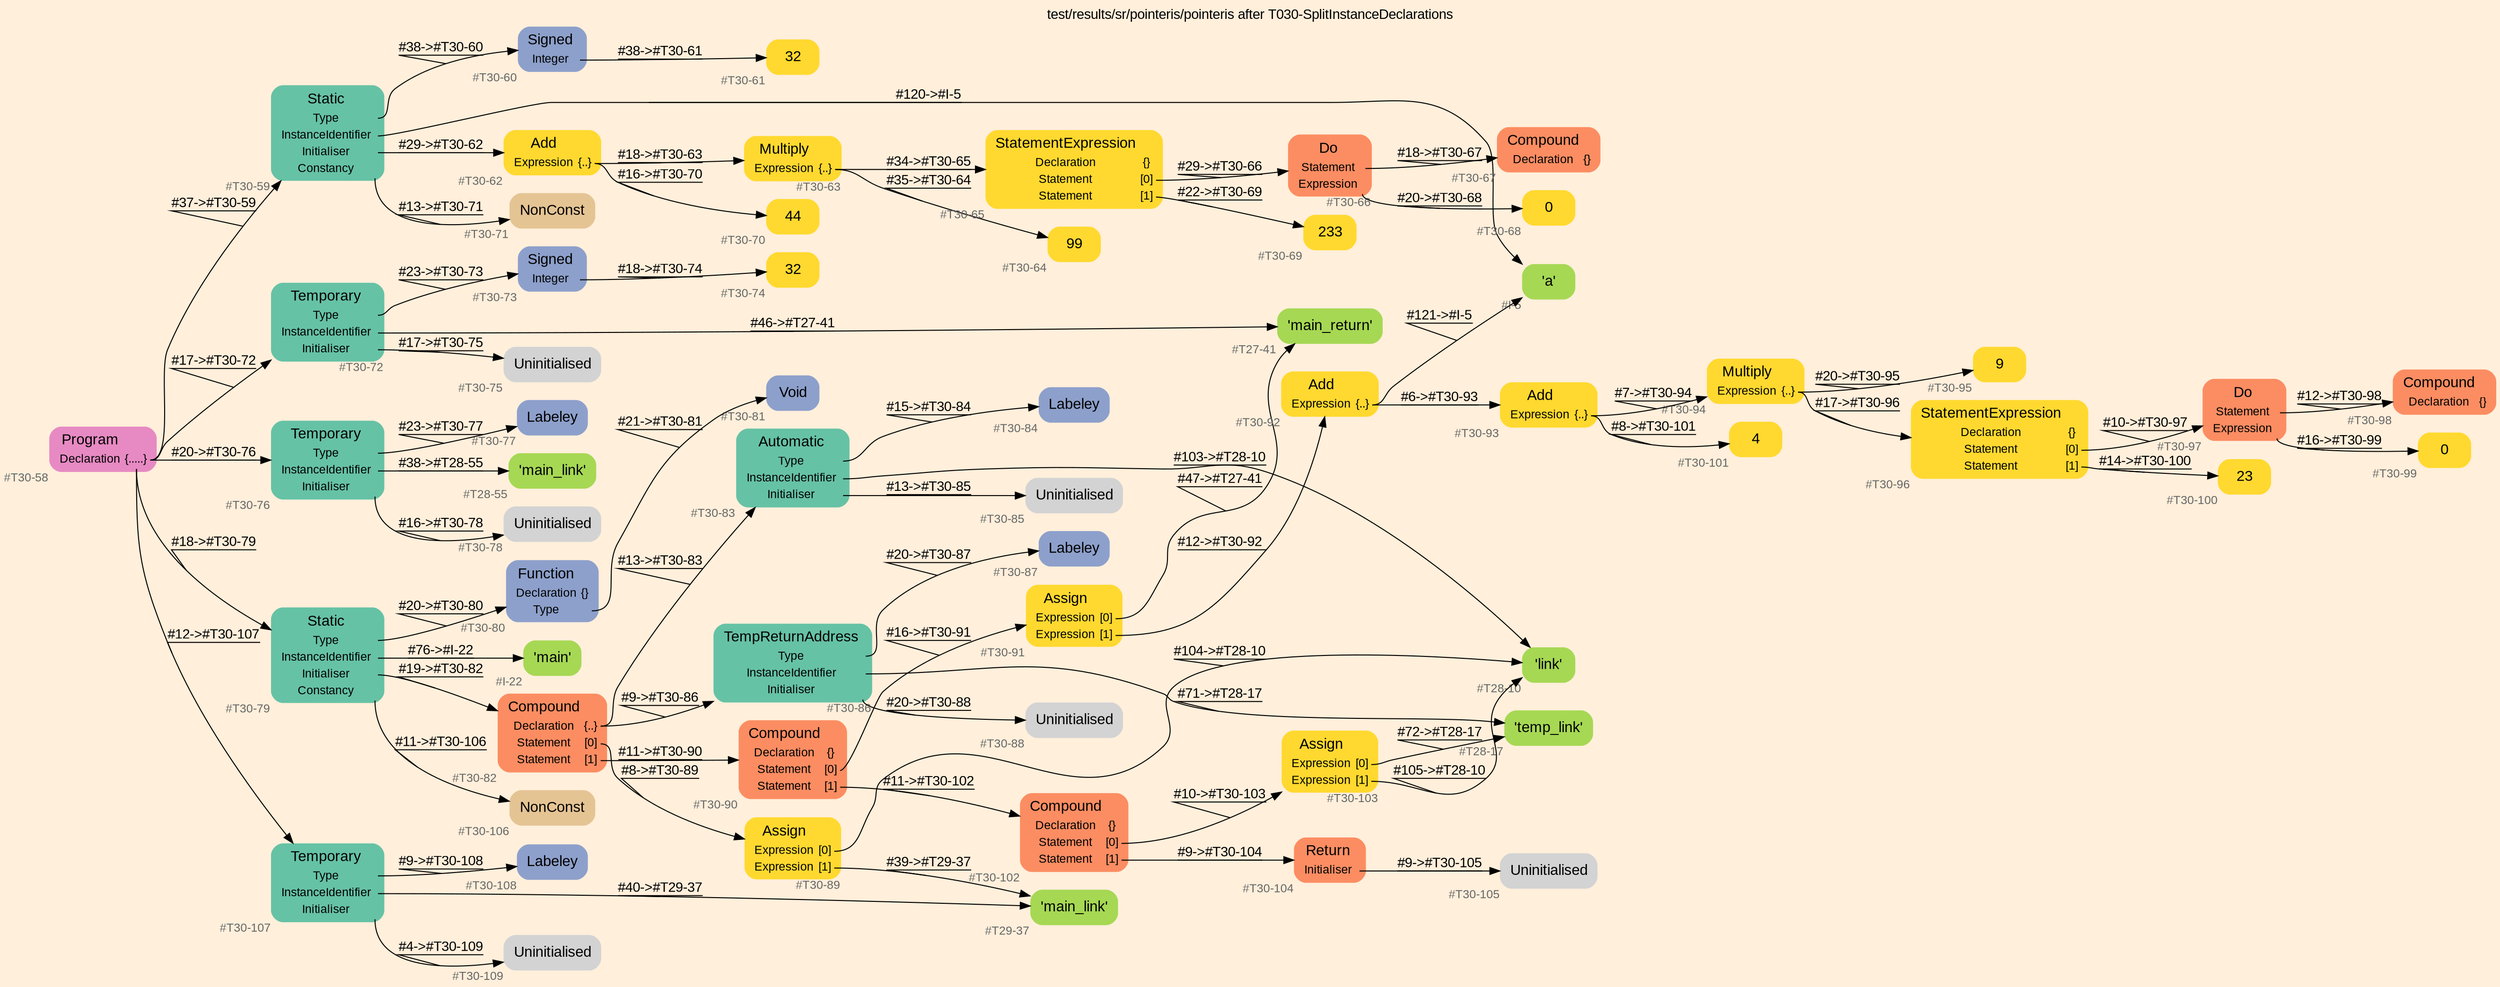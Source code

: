 digraph "test/results/sr/pointeris/pointeris after T030-SplitInstanceDeclarations" {
label = "test/results/sr/pointeris/pointeris after T030-SplitInstanceDeclarations"
labelloc = t
graph [
    rankdir = "LR"
    ranksep = 0.3
    bgcolor = antiquewhite1
    color = black
    fontcolor = black
    fontname = "Arial"
];
node [
    fontname = "Arial"
];
edge [
    fontname = "Arial"
];

// -------------------- node figure --------------------
// -------- block #T30-58 ----------
"#T30-58" [
    fillcolor = "/set28/4"
    xlabel = "#T30-58"
    fontsize = "12"
    fontcolor = grey40
    shape = "plaintext"
    label = <<TABLE BORDER="0" CELLBORDER="0" CELLSPACING="0">
     <TR><TD><FONT COLOR="black" POINT-SIZE="15">Program</FONT></TD></TR>
     <TR><TD><FONT COLOR="black" POINT-SIZE="12">Declaration</FONT></TD><TD PORT="port0"><FONT COLOR="black" POINT-SIZE="12">{.....}</FONT></TD></TR>
    </TABLE>>
    style = "rounded,filled"
];

// -------- block #T30-59 ----------
"#T30-59" [
    fillcolor = "/set28/1"
    xlabel = "#T30-59"
    fontsize = "12"
    fontcolor = grey40
    shape = "plaintext"
    label = <<TABLE BORDER="0" CELLBORDER="0" CELLSPACING="0">
     <TR><TD><FONT COLOR="black" POINT-SIZE="15">Static</FONT></TD></TR>
     <TR><TD><FONT COLOR="black" POINT-SIZE="12">Type</FONT></TD><TD PORT="port0"></TD></TR>
     <TR><TD><FONT COLOR="black" POINT-SIZE="12">InstanceIdentifier</FONT></TD><TD PORT="port1"></TD></TR>
     <TR><TD><FONT COLOR="black" POINT-SIZE="12">Initialiser</FONT></TD><TD PORT="port2"></TD></TR>
     <TR><TD><FONT COLOR="black" POINT-SIZE="12">Constancy</FONT></TD><TD PORT="port3"></TD></TR>
    </TABLE>>
    style = "rounded,filled"
];

// -------- block #T30-60 ----------
"#T30-60" [
    fillcolor = "/set28/3"
    xlabel = "#T30-60"
    fontsize = "12"
    fontcolor = grey40
    shape = "plaintext"
    label = <<TABLE BORDER="0" CELLBORDER="0" CELLSPACING="0">
     <TR><TD><FONT COLOR="black" POINT-SIZE="15">Signed</FONT></TD></TR>
     <TR><TD><FONT COLOR="black" POINT-SIZE="12">Integer</FONT></TD><TD PORT="port0"></TD></TR>
    </TABLE>>
    style = "rounded,filled"
];

// -------- block #T30-61 ----------
"#T30-61" [
    fillcolor = "/set28/6"
    xlabel = "#T30-61"
    fontsize = "12"
    fontcolor = grey40
    shape = "plaintext"
    label = <<TABLE BORDER="0" CELLBORDER="0" CELLSPACING="0">
     <TR><TD><FONT COLOR="black" POINT-SIZE="15">32</FONT></TD></TR>
    </TABLE>>
    style = "rounded,filled"
];

// -------- block #I-5 ----------
"#I-5" [
    fillcolor = "/set28/5"
    xlabel = "#I-5"
    fontsize = "12"
    fontcolor = grey40
    shape = "plaintext"
    label = <<TABLE BORDER="0" CELLBORDER="0" CELLSPACING="0">
     <TR><TD><FONT COLOR="black" POINT-SIZE="15">'a'</FONT></TD></TR>
    </TABLE>>
    style = "rounded,filled"
];

// -------- block #T30-62 ----------
"#T30-62" [
    fillcolor = "/set28/6"
    xlabel = "#T30-62"
    fontsize = "12"
    fontcolor = grey40
    shape = "plaintext"
    label = <<TABLE BORDER="0" CELLBORDER="0" CELLSPACING="0">
     <TR><TD><FONT COLOR="black" POINT-SIZE="15">Add</FONT></TD></TR>
     <TR><TD><FONT COLOR="black" POINT-SIZE="12">Expression</FONT></TD><TD PORT="port0"><FONT COLOR="black" POINT-SIZE="12">{..}</FONT></TD></TR>
    </TABLE>>
    style = "rounded,filled"
];

// -------- block #T30-63 ----------
"#T30-63" [
    fillcolor = "/set28/6"
    xlabel = "#T30-63"
    fontsize = "12"
    fontcolor = grey40
    shape = "plaintext"
    label = <<TABLE BORDER="0" CELLBORDER="0" CELLSPACING="0">
     <TR><TD><FONT COLOR="black" POINT-SIZE="15">Multiply</FONT></TD></TR>
     <TR><TD><FONT COLOR="black" POINT-SIZE="12">Expression</FONT></TD><TD PORT="port0"><FONT COLOR="black" POINT-SIZE="12">{..}</FONT></TD></TR>
    </TABLE>>
    style = "rounded,filled"
];

// -------- block #T30-64 ----------
"#T30-64" [
    fillcolor = "/set28/6"
    xlabel = "#T30-64"
    fontsize = "12"
    fontcolor = grey40
    shape = "plaintext"
    label = <<TABLE BORDER="0" CELLBORDER="0" CELLSPACING="0">
     <TR><TD><FONT COLOR="black" POINT-SIZE="15">99</FONT></TD></TR>
    </TABLE>>
    style = "rounded,filled"
];

// -------- block #T30-65 ----------
"#T30-65" [
    fillcolor = "/set28/6"
    xlabel = "#T30-65"
    fontsize = "12"
    fontcolor = grey40
    shape = "plaintext"
    label = <<TABLE BORDER="0" CELLBORDER="0" CELLSPACING="0">
     <TR><TD><FONT COLOR="black" POINT-SIZE="15">StatementExpression</FONT></TD></TR>
     <TR><TD><FONT COLOR="black" POINT-SIZE="12">Declaration</FONT></TD><TD PORT="port0"><FONT COLOR="black" POINT-SIZE="12">{}</FONT></TD></TR>
     <TR><TD><FONT COLOR="black" POINT-SIZE="12">Statement</FONT></TD><TD PORT="port1"><FONT COLOR="black" POINT-SIZE="12">[0]</FONT></TD></TR>
     <TR><TD><FONT COLOR="black" POINT-SIZE="12">Statement</FONT></TD><TD PORT="port2"><FONT COLOR="black" POINT-SIZE="12">[1]</FONT></TD></TR>
    </TABLE>>
    style = "rounded,filled"
];

// -------- block #T30-66 ----------
"#T30-66" [
    fillcolor = "/set28/2"
    xlabel = "#T30-66"
    fontsize = "12"
    fontcolor = grey40
    shape = "plaintext"
    label = <<TABLE BORDER="0" CELLBORDER="0" CELLSPACING="0">
     <TR><TD><FONT COLOR="black" POINT-SIZE="15">Do</FONT></TD></TR>
     <TR><TD><FONT COLOR="black" POINT-SIZE="12">Statement</FONT></TD><TD PORT="port0"></TD></TR>
     <TR><TD><FONT COLOR="black" POINT-SIZE="12">Expression</FONT></TD><TD PORT="port1"></TD></TR>
    </TABLE>>
    style = "rounded,filled"
];

// -------- block #T30-67 ----------
"#T30-67" [
    fillcolor = "/set28/2"
    xlabel = "#T30-67"
    fontsize = "12"
    fontcolor = grey40
    shape = "plaintext"
    label = <<TABLE BORDER="0" CELLBORDER="0" CELLSPACING="0">
     <TR><TD><FONT COLOR="black" POINT-SIZE="15">Compound</FONT></TD></TR>
     <TR><TD><FONT COLOR="black" POINT-SIZE="12">Declaration</FONT></TD><TD PORT="port0"><FONT COLOR="black" POINT-SIZE="12">{}</FONT></TD></TR>
    </TABLE>>
    style = "rounded,filled"
];

// -------- block #T30-68 ----------
"#T30-68" [
    fillcolor = "/set28/6"
    xlabel = "#T30-68"
    fontsize = "12"
    fontcolor = grey40
    shape = "plaintext"
    label = <<TABLE BORDER="0" CELLBORDER="0" CELLSPACING="0">
     <TR><TD><FONT COLOR="black" POINT-SIZE="15">0</FONT></TD></TR>
    </TABLE>>
    style = "rounded,filled"
];

// -------- block #T30-69 ----------
"#T30-69" [
    fillcolor = "/set28/6"
    xlabel = "#T30-69"
    fontsize = "12"
    fontcolor = grey40
    shape = "plaintext"
    label = <<TABLE BORDER="0" CELLBORDER="0" CELLSPACING="0">
     <TR><TD><FONT COLOR="black" POINT-SIZE="15">233</FONT></TD></TR>
    </TABLE>>
    style = "rounded,filled"
];

// -------- block #T30-70 ----------
"#T30-70" [
    fillcolor = "/set28/6"
    xlabel = "#T30-70"
    fontsize = "12"
    fontcolor = grey40
    shape = "plaintext"
    label = <<TABLE BORDER="0" CELLBORDER="0" CELLSPACING="0">
     <TR><TD><FONT COLOR="black" POINT-SIZE="15">44</FONT></TD></TR>
    </TABLE>>
    style = "rounded,filled"
];

// -------- block #T30-71 ----------
"#T30-71" [
    fillcolor = "/set28/7"
    xlabel = "#T30-71"
    fontsize = "12"
    fontcolor = grey40
    shape = "plaintext"
    label = <<TABLE BORDER="0" CELLBORDER="0" CELLSPACING="0">
     <TR><TD><FONT COLOR="black" POINT-SIZE="15">NonConst</FONT></TD></TR>
    </TABLE>>
    style = "rounded,filled"
];

// -------- block #T30-72 ----------
"#T30-72" [
    fillcolor = "/set28/1"
    xlabel = "#T30-72"
    fontsize = "12"
    fontcolor = grey40
    shape = "plaintext"
    label = <<TABLE BORDER="0" CELLBORDER="0" CELLSPACING="0">
     <TR><TD><FONT COLOR="black" POINT-SIZE="15">Temporary</FONT></TD></TR>
     <TR><TD><FONT COLOR="black" POINT-SIZE="12">Type</FONT></TD><TD PORT="port0"></TD></TR>
     <TR><TD><FONT COLOR="black" POINT-SIZE="12">InstanceIdentifier</FONT></TD><TD PORT="port1"></TD></TR>
     <TR><TD><FONT COLOR="black" POINT-SIZE="12">Initialiser</FONT></TD><TD PORT="port2"></TD></TR>
    </TABLE>>
    style = "rounded,filled"
];

// -------- block #T30-73 ----------
"#T30-73" [
    fillcolor = "/set28/3"
    xlabel = "#T30-73"
    fontsize = "12"
    fontcolor = grey40
    shape = "plaintext"
    label = <<TABLE BORDER="0" CELLBORDER="0" CELLSPACING="0">
     <TR><TD><FONT COLOR="black" POINT-SIZE="15">Signed</FONT></TD></TR>
     <TR><TD><FONT COLOR="black" POINT-SIZE="12">Integer</FONT></TD><TD PORT="port0"></TD></TR>
    </TABLE>>
    style = "rounded,filled"
];

// -------- block #T30-74 ----------
"#T30-74" [
    fillcolor = "/set28/6"
    xlabel = "#T30-74"
    fontsize = "12"
    fontcolor = grey40
    shape = "plaintext"
    label = <<TABLE BORDER="0" CELLBORDER="0" CELLSPACING="0">
     <TR><TD><FONT COLOR="black" POINT-SIZE="15">32</FONT></TD></TR>
    </TABLE>>
    style = "rounded,filled"
];

// -------- block #T27-41 ----------
"#T27-41" [
    fillcolor = "/set28/5"
    xlabel = "#T27-41"
    fontsize = "12"
    fontcolor = grey40
    shape = "plaintext"
    label = <<TABLE BORDER="0" CELLBORDER="0" CELLSPACING="0">
     <TR><TD><FONT COLOR="black" POINT-SIZE="15">'main_return'</FONT></TD></TR>
    </TABLE>>
    style = "rounded,filled"
];

// -------- block #T30-75 ----------
"#T30-75" [
    xlabel = "#T30-75"
    fontsize = "12"
    fontcolor = grey40
    shape = "plaintext"
    label = <<TABLE BORDER="0" CELLBORDER="0" CELLSPACING="0">
     <TR><TD><FONT COLOR="black" POINT-SIZE="15">Uninitialised</FONT></TD></TR>
    </TABLE>>
    style = "rounded,filled"
];

// -------- block #T30-76 ----------
"#T30-76" [
    fillcolor = "/set28/1"
    xlabel = "#T30-76"
    fontsize = "12"
    fontcolor = grey40
    shape = "plaintext"
    label = <<TABLE BORDER="0" CELLBORDER="0" CELLSPACING="0">
     <TR><TD><FONT COLOR="black" POINT-SIZE="15">Temporary</FONT></TD></TR>
     <TR><TD><FONT COLOR="black" POINT-SIZE="12">Type</FONT></TD><TD PORT="port0"></TD></TR>
     <TR><TD><FONT COLOR="black" POINT-SIZE="12">InstanceIdentifier</FONT></TD><TD PORT="port1"></TD></TR>
     <TR><TD><FONT COLOR="black" POINT-SIZE="12">Initialiser</FONT></TD><TD PORT="port2"></TD></TR>
    </TABLE>>
    style = "rounded,filled"
];

// -------- block #T30-77 ----------
"#T30-77" [
    fillcolor = "/set28/3"
    xlabel = "#T30-77"
    fontsize = "12"
    fontcolor = grey40
    shape = "plaintext"
    label = <<TABLE BORDER="0" CELLBORDER="0" CELLSPACING="0">
     <TR><TD><FONT COLOR="black" POINT-SIZE="15">Labeley</FONT></TD></TR>
    </TABLE>>
    style = "rounded,filled"
];

// -------- block #T28-55 ----------
"#T28-55" [
    fillcolor = "/set28/5"
    xlabel = "#T28-55"
    fontsize = "12"
    fontcolor = grey40
    shape = "plaintext"
    label = <<TABLE BORDER="0" CELLBORDER="0" CELLSPACING="0">
     <TR><TD><FONT COLOR="black" POINT-SIZE="15">'main_link'</FONT></TD></TR>
    </TABLE>>
    style = "rounded,filled"
];

// -------- block #T30-78 ----------
"#T30-78" [
    xlabel = "#T30-78"
    fontsize = "12"
    fontcolor = grey40
    shape = "plaintext"
    label = <<TABLE BORDER="0" CELLBORDER="0" CELLSPACING="0">
     <TR><TD><FONT COLOR="black" POINT-SIZE="15">Uninitialised</FONT></TD></TR>
    </TABLE>>
    style = "rounded,filled"
];

// -------- block #T30-79 ----------
"#T30-79" [
    fillcolor = "/set28/1"
    xlabel = "#T30-79"
    fontsize = "12"
    fontcolor = grey40
    shape = "plaintext"
    label = <<TABLE BORDER="0" CELLBORDER="0" CELLSPACING="0">
     <TR><TD><FONT COLOR="black" POINT-SIZE="15">Static</FONT></TD></TR>
     <TR><TD><FONT COLOR="black" POINT-SIZE="12">Type</FONT></TD><TD PORT="port0"></TD></TR>
     <TR><TD><FONT COLOR="black" POINT-SIZE="12">InstanceIdentifier</FONT></TD><TD PORT="port1"></TD></TR>
     <TR><TD><FONT COLOR="black" POINT-SIZE="12">Initialiser</FONT></TD><TD PORT="port2"></TD></TR>
     <TR><TD><FONT COLOR="black" POINT-SIZE="12">Constancy</FONT></TD><TD PORT="port3"></TD></TR>
    </TABLE>>
    style = "rounded,filled"
];

// -------- block #T30-80 ----------
"#T30-80" [
    fillcolor = "/set28/3"
    xlabel = "#T30-80"
    fontsize = "12"
    fontcolor = grey40
    shape = "plaintext"
    label = <<TABLE BORDER="0" CELLBORDER="0" CELLSPACING="0">
     <TR><TD><FONT COLOR="black" POINT-SIZE="15">Function</FONT></TD></TR>
     <TR><TD><FONT COLOR="black" POINT-SIZE="12">Declaration</FONT></TD><TD PORT="port0"><FONT COLOR="black" POINT-SIZE="12">{}</FONT></TD></TR>
     <TR><TD><FONT COLOR="black" POINT-SIZE="12">Type</FONT></TD><TD PORT="port1"></TD></TR>
    </TABLE>>
    style = "rounded,filled"
];

// -------- block #T30-81 ----------
"#T30-81" [
    fillcolor = "/set28/3"
    xlabel = "#T30-81"
    fontsize = "12"
    fontcolor = grey40
    shape = "plaintext"
    label = <<TABLE BORDER="0" CELLBORDER="0" CELLSPACING="0">
     <TR><TD><FONT COLOR="black" POINT-SIZE="15">Void</FONT></TD></TR>
    </TABLE>>
    style = "rounded,filled"
];

// -------- block #I-22 ----------
"#I-22" [
    fillcolor = "/set28/5"
    xlabel = "#I-22"
    fontsize = "12"
    fontcolor = grey40
    shape = "plaintext"
    label = <<TABLE BORDER="0" CELLBORDER="0" CELLSPACING="0">
     <TR><TD><FONT COLOR="black" POINT-SIZE="15">'main'</FONT></TD></TR>
    </TABLE>>
    style = "rounded,filled"
];

// -------- block #T30-82 ----------
"#T30-82" [
    fillcolor = "/set28/2"
    xlabel = "#T30-82"
    fontsize = "12"
    fontcolor = grey40
    shape = "plaintext"
    label = <<TABLE BORDER="0" CELLBORDER="0" CELLSPACING="0">
     <TR><TD><FONT COLOR="black" POINT-SIZE="15">Compound</FONT></TD></TR>
     <TR><TD><FONT COLOR="black" POINT-SIZE="12">Declaration</FONT></TD><TD PORT="port0"><FONT COLOR="black" POINT-SIZE="12">{..}</FONT></TD></TR>
     <TR><TD><FONT COLOR="black" POINT-SIZE="12">Statement</FONT></TD><TD PORT="port1"><FONT COLOR="black" POINT-SIZE="12">[0]</FONT></TD></TR>
     <TR><TD><FONT COLOR="black" POINT-SIZE="12">Statement</FONT></TD><TD PORT="port2"><FONT COLOR="black" POINT-SIZE="12">[1]</FONT></TD></TR>
    </TABLE>>
    style = "rounded,filled"
];

// -------- block #T30-83 ----------
"#T30-83" [
    fillcolor = "/set28/1"
    xlabel = "#T30-83"
    fontsize = "12"
    fontcolor = grey40
    shape = "plaintext"
    label = <<TABLE BORDER="0" CELLBORDER="0" CELLSPACING="0">
     <TR><TD><FONT COLOR="black" POINT-SIZE="15">Automatic</FONT></TD></TR>
     <TR><TD><FONT COLOR="black" POINT-SIZE="12">Type</FONT></TD><TD PORT="port0"></TD></TR>
     <TR><TD><FONT COLOR="black" POINT-SIZE="12">InstanceIdentifier</FONT></TD><TD PORT="port1"></TD></TR>
     <TR><TD><FONT COLOR="black" POINT-SIZE="12">Initialiser</FONT></TD><TD PORT="port2"></TD></TR>
    </TABLE>>
    style = "rounded,filled"
];

// -------- block #T30-84 ----------
"#T30-84" [
    fillcolor = "/set28/3"
    xlabel = "#T30-84"
    fontsize = "12"
    fontcolor = grey40
    shape = "plaintext"
    label = <<TABLE BORDER="0" CELLBORDER="0" CELLSPACING="0">
     <TR><TD><FONT COLOR="black" POINT-SIZE="15">Labeley</FONT></TD></TR>
    </TABLE>>
    style = "rounded,filled"
];

// -------- block #T28-10 ----------
"#T28-10" [
    fillcolor = "/set28/5"
    xlabel = "#T28-10"
    fontsize = "12"
    fontcolor = grey40
    shape = "plaintext"
    label = <<TABLE BORDER="0" CELLBORDER="0" CELLSPACING="0">
     <TR><TD><FONT COLOR="black" POINT-SIZE="15">'link'</FONT></TD></TR>
    </TABLE>>
    style = "rounded,filled"
];

// -------- block #T30-85 ----------
"#T30-85" [
    xlabel = "#T30-85"
    fontsize = "12"
    fontcolor = grey40
    shape = "plaintext"
    label = <<TABLE BORDER="0" CELLBORDER="0" CELLSPACING="0">
     <TR><TD><FONT COLOR="black" POINT-SIZE="15">Uninitialised</FONT></TD></TR>
    </TABLE>>
    style = "rounded,filled"
];

// -------- block #T30-86 ----------
"#T30-86" [
    fillcolor = "/set28/1"
    xlabel = "#T30-86"
    fontsize = "12"
    fontcolor = grey40
    shape = "plaintext"
    label = <<TABLE BORDER="0" CELLBORDER="0" CELLSPACING="0">
     <TR><TD><FONT COLOR="black" POINT-SIZE="15">TempReturnAddress</FONT></TD></TR>
     <TR><TD><FONT COLOR="black" POINT-SIZE="12">Type</FONT></TD><TD PORT="port0"></TD></TR>
     <TR><TD><FONT COLOR="black" POINT-SIZE="12">InstanceIdentifier</FONT></TD><TD PORT="port1"></TD></TR>
     <TR><TD><FONT COLOR="black" POINT-SIZE="12">Initialiser</FONT></TD><TD PORT="port2"></TD></TR>
    </TABLE>>
    style = "rounded,filled"
];

// -------- block #T30-87 ----------
"#T30-87" [
    fillcolor = "/set28/3"
    xlabel = "#T30-87"
    fontsize = "12"
    fontcolor = grey40
    shape = "plaintext"
    label = <<TABLE BORDER="0" CELLBORDER="0" CELLSPACING="0">
     <TR><TD><FONT COLOR="black" POINT-SIZE="15">Labeley</FONT></TD></TR>
    </TABLE>>
    style = "rounded,filled"
];

// -------- block #T28-17 ----------
"#T28-17" [
    fillcolor = "/set28/5"
    xlabel = "#T28-17"
    fontsize = "12"
    fontcolor = grey40
    shape = "plaintext"
    label = <<TABLE BORDER="0" CELLBORDER="0" CELLSPACING="0">
     <TR><TD><FONT COLOR="black" POINT-SIZE="15">'temp_link'</FONT></TD></TR>
    </TABLE>>
    style = "rounded,filled"
];

// -------- block #T30-88 ----------
"#T30-88" [
    xlabel = "#T30-88"
    fontsize = "12"
    fontcolor = grey40
    shape = "plaintext"
    label = <<TABLE BORDER="0" CELLBORDER="0" CELLSPACING="0">
     <TR><TD><FONT COLOR="black" POINT-SIZE="15">Uninitialised</FONT></TD></TR>
    </TABLE>>
    style = "rounded,filled"
];

// -------- block #T30-89 ----------
"#T30-89" [
    fillcolor = "/set28/6"
    xlabel = "#T30-89"
    fontsize = "12"
    fontcolor = grey40
    shape = "plaintext"
    label = <<TABLE BORDER="0" CELLBORDER="0" CELLSPACING="0">
     <TR><TD><FONT COLOR="black" POINT-SIZE="15">Assign</FONT></TD></TR>
     <TR><TD><FONT COLOR="black" POINT-SIZE="12">Expression</FONT></TD><TD PORT="port0"><FONT COLOR="black" POINT-SIZE="12">[0]</FONT></TD></TR>
     <TR><TD><FONT COLOR="black" POINT-SIZE="12">Expression</FONT></TD><TD PORT="port1"><FONT COLOR="black" POINT-SIZE="12">[1]</FONT></TD></TR>
    </TABLE>>
    style = "rounded,filled"
];

// -------- block #T29-37 ----------
"#T29-37" [
    fillcolor = "/set28/5"
    xlabel = "#T29-37"
    fontsize = "12"
    fontcolor = grey40
    shape = "plaintext"
    label = <<TABLE BORDER="0" CELLBORDER="0" CELLSPACING="0">
     <TR><TD><FONT COLOR="black" POINT-SIZE="15">'main_link'</FONT></TD></TR>
    </TABLE>>
    style = "rounded,filled"
];

// -------- block #T30-90 ----------
"#T30-90" [
    fillcolor = "/set28/2"
    xlabel = "#T30-90"
    fontsize = "12"
    fontcolor = grey40
    shape = "plaintext"
    label = <<TABLE BORDER="0" CELLBORDER="0" CELLSPACING="0">
     <TR><TD><FONT COLOR="black" POINT-SIZE="15">Compound</FONT></TD></TR>
     <TR><TD><FONT COLOR="black" POINT-SIZE="12">Declaration</FONT></TD><TD PORT="port0"><FONT COLOR="black" POINT-SIZE="12">{}</FONT></TD></TR>
     <TR><TD><FONT COLOR="black" POINT-SIZE="12">Statement</FONT></TD><TD PORT="port1"><FONT COLOR="black" POINT-SIZE="12">[0]</FONT></TD></TR>
     <TR><TD><FONT COLOR="black" POINT-SIZE="12">Statement</FONT></TD><TD PORT="port2"><FONT COLOR="black" POINT-SIZE="12">[1]</FONT></TD></TR>
    </TABLE>>
    style = "rounded,filled"
];

// -------- block #T30-91 ----------
"#T30-91" [
    fillcolor = "/set28/6"
    xlabel = "#T30-91"
    fontsize = "12"
    fontcolor = grey40
    shape = "plaintext"
    label = <<TABLE BORDER="0" CELLBORDER="0" CELLSPACING="0">
     <TR><TD><FONT COLOR="black" POINT-SIZE="15">Assign</FONT></TD></TR>
     <TR><TD><FONT COLOR="black" POINT-SIZE="12">Expression</FONT></TD><TD PORT="port0"><FONT COLOR="black" POINT-SIZE="12">[0]</FONT></TD></TR>
     <TR><TD><FONT COLOR="black" POINT-SIZE="12">Expression</FONT></TD><TD PORT="port1"><FONT COLOR="black" POINT-SIZE="12">[1]</FONT></TD></TR>
    </TABLE>>
    style = "rounded,filled"
];

// -------- block #T30-92 ----------
"#T30-92" [
    fillcolor = "/set28/6"
    xlabel = "#T30-92"
    fontsize = "12"
    fontcolor = grey40
    shape = "plaintext"
    label = <<TABLE BORDER="0" CELLBORDER="0" CELLSPACING="0">
     <TR><TD><FONT COLOR="black" POINT-SIZE="15">Add</FONT></TD></TR>
     <TR><TD><FONT COLOR="black" POINT-SIZE="12">Expression</FONT></TD><TD PORT="port0"><FONT COLOR="black" POINT-SIZE="12">{..}</FONT></TD></TR>
    </TABLE>>
    style = "rounded,filled"
];

// -------- block #T30-93 ----------
"#T30-93" [
    fillcolor = "/set28/6"
    xlabel = "#T30-93"
    fontsize = "12"
    fontcolor = grey40
    shape = "plaintext"
    label = <<TABLE BORDER="0" CELLBORDER="0" CELLSPACING="0">
     <TR><TD><FONT COLOR="black" POINT-SIZE="15">Add</FONT></TD></TR>
     <TR><TD><FONT COLOR="black" POINT-SIZE="12">Expression</FONT></TD><TD PORT="port0"><FONT COLOR="black" POINT-SIZE="12">{..}</FONT></TD></TR>
    </TABLE>>
    style = "rounded,filled"
];

// -------- block #T30-94 ----------
"#T30-94" [
    fillcolor = "/set28/6"
    xlabel = "#T30-94"
    fontsize = "12"
    fontcolor = grey40
    shape = "plaintext"
    label = <<TABLE BORDER="0" CELLBORDER="0" CELLSPACING="0">
     <TR><TD><FONT COLOR="black" POINT-SIZE="15">Multiply</FONT></TD></TR>
     <TR><TD><FONT COLOR="black" POINT-SIZE="12">Expression</FONT></TD><TD PORT="port0"><FONT COLOR="black" POINT-SIZE="12">{..}</FONT></TD></TR>
    </TABLE>>
    style = "rounded,filled"
];

// -------- block #T30-95 ----------
"#T30-95" [
    fillcolor = "/set28/6"
    xlabel = "#T30-95"
    fontsize = "12"
    fontcolor = grey40
    shape = "plaintext"
    label = <<TABLE BORDER="0" CELLBORDER="0" CELLSPACING="0">
     <TR><TD><FONT COLOR="black" POINT-SIZE="15">9</FONT></TD></TR>
    </TABLE>>
    style = "rounded,filled"
];

// -------- block #T30-96 ----------
"#T30-96" [
    fillcolor = "/set28/6"
    xlabel = "#T30-96"
    fontsize = "12"
    fontcolor = grey40
    shape = "plaintext"
    label = <<TABLE BORDER="0" CELLBORDER="0" CELLSPACING="0">
     <TR><TD><FONT COLOR="black" POINT-SIZE="15">StatementExpression</FONT></TD></TR>
     <TR><TD><FONT COLOR="black" POINT-SIZE="12">Declaration</FONT></TD><TD PORT="port0"><FONT COLOR="black" POINT-SIZE="12">{}</FONT></TD></TR>
     <TR><TD><FONT COLOR="black" POINT-SIZE="12">Statement</FONT></TD><TD PORT="port1"><FONT COLOR="black" POINT-SIZE="12">[0]</FONT></TD></TR>
     <TR><TD><FONT COLOR="black" POINT-SIZE="12">Statement</FONT></TD><TD PORT="port2"><FONT COLOR="black" POINT-SIZE="12">[1]</FONT></TD></TR>
    </TABLE>>
    style = "rounded,filled"
];

// -------- block #T30-97 ----------
"#T30-97" [
    fillcolor = "/set28/2"
    xlabel = "#T30-97"
    fontsize = "12"
    fontcolor = grey40
    shape = "plaintext"
    label = <<TABLE BORDER="0" CELLBORDER="0" CELLSPACING="0">
     <TR><TD><FONT COLOR="black" POINT-SIZE="15">Do</FONT></TD></TR>
     <TR><TD><FONT COLOR="black" POINT-SIZE="12">Statement</FONT></TD><TD PORT="port0"></TD></TR>
     <TR><TD><FONT COLOR="black" POINT-SIZE="12">Expression</FONT></TD><TD PORT="port1"></TD></TR>
    </TABLE>>
    style = "rounded,filled"
];

// -------- block #T30-98 ----------
"#T30-98" [
    fillcolor = "/set28/2"
    xlabel = "#T30-98"
    fontsize = "12"
    fontcolor = grey40
    shape = "plaintext"
    label = <<TABLE BORDER="0" CELLBORDER="0" CELLSPACING="0">
     <TR><TD><FONT COLOR="black" POINT-SIZE="15">Compound</FONT></TD></TR>
     <TR><TD><FONT COLOR="black" POINT-SIZE="12">Declaration</FONT></TD><TD PORT="port0"><FONT COLOR="black" POINT-SIZE="12">{}</FONT></TD></TR>
    </TABLE>>
    style = "rounded,filled"
];

// -------- block #T30-99 ----------
"#T30-99" [
    fillcolor = "/set28/6"
    xlabel = "#T30-99"
    fontsize = "12"
    fontcolor = grey40
    shape = "plaintext"
    label = <<TABLE BORDER="0" CELLBORDER="0" CELLSPACING="0">
     <TR><TD><FONT COLOR="black" POINT-SIZE="15">0</FONT></TD></TR>
    </TABLE>>
    style = "rounded,filled"
];

// -------- block #T30-100 ----------
"#T30-100" [
    fillcolor = "/set28/6"
    xlabel = "#T30-100"
    fontsize = "12"
    fontcolor = grey40
    shape = "plaintext"
    label = <<TABLE BORDER="0" CELLBORDER="0" CELLSPACING="0">
     <TR><TD><FONT COLOR="black" POINT-SIZE="15">23</FONT></TD></TR>
    </TABLE>>
    style = "rounded,filled"
];

// -------- block #T30-101 ----------
"#T30-101" [
    fillcolor = "/set28/6"
    xlabel = "#T30-101"
    fontsize = "12"
    fontcolor = grey40
    shape = "plaintext"
    label = <<TABLE BORDER="0" CELLBORDER="0" CELLSPACING="0">
     <TR><TD><FONT COLOR="black" POINT-SIZE="15">4</FONT></TD></TR>
    </TABLE>>
    style = "rounded,filled"
];

// -------- block #T30-102 ----------
"#T30-102" [
    fillcolor = "/set28/2"
    xlabel = "#T30-102"
    fontsize = "12"
    fontcolor = grey40
    shape = "plaintext"
    label = <<TABLE BORDER="0" CELLBORDER="0" CELLSPACING="0">
     <TR><TD><FONT COLOR="black" POINT-SIZE="15">Compound</FONT></TD></TR>
     <TR><TD><FONT COLOR="black" POINT-SIZE="12">Declaration</FONT></TD><TD PORT="port0"><FONT COLOR="black" POINT-SIZE="12">{}</FONT></TD></TR>
     <TR><TD><FONT COLOR="black" POINT-SIZE="12">Statement</FONT></TD><TD PORT="port1"><FONT COLOR="black" POINT-SIZE="12">[0]</FONT></TD></TR>
     <TR><TD><FONT COLOR="black" POINT-SIZE="12">Statement</FONT></TD><TD PORT="port2"><FONT COLOR="black" POINT-SIZE="12">[1]</FONT></TD></TR>
    </TABLE>>
    style = "rounded,filled"
];

// -------- block #T30-103 ----------
"#T30-103" [
    fillcolor = "/set28/6"
    xlabel = "#T30-103"
    fontsize = "12"
    fontcolor = grey40
    shape = "plaintext"
    label = <<TABLE BORDER="0" CELLBORDER="0" CELLSPACING="0">
     <TR><TD><FONT COLOR="black" POINT-SIZE="15">Assign</FONT></TD></TR>
     <TR><TD><FONT COLOR="black" POINT-SIZE="12">Expression</FONT></TD><TD PORT="port0"><FONT COLOR="black" POINT-SIZE="12">[0]</FONT></TD></TR>
     <TR><TD><FONT COLOR="black" POINT-SIZE="12">Expression</FONT></TD><TD PORT="port1"><FONT COLOR="black" POINT-SIZE="12">[1]</FONT></TD></TR>
    </TABLE>>
    style = "rounded,filled"
];

// -------- block #T30-104 ----------
"#T30-104" [
    fillcolor = "/set28/2"
    xlabel = "#T30-104"
    fontsize = "12"
    fontcolor = grey40
    shape = "plaintext"
    label = <<TABLE BORDER="0" CELLBORDER="0" CELLSPACING="0">
     <TR><TD><FONT COLOR="black" POINT-SIZE="15">Return</FONT></TD></TR>
     <TR><TD><FONT COLOR="black" POINT-SIZE="12">Initialiser</FONT></TD><TD PORT="port0"></TD></TR>
    </TABLE>>
    style = "rounded,filled"
];

// -------- block #T30-105 ----------
"#T30-105" [
    xlabel = "#T30-105"
    fontsize = "12"
    fontcolor = grey40
    shape = "plaintext"
    label = <<TABLE BORDER="0" CELLBORDER="0" CELLSPACING="0">
     <TR><TD><FONT COLOR="black" POINT-SIZE="15">Uninitialised</FONT></TD></TR>
    </TABLE>>
    style = "rounded,filled"
];

// -------- block #T30-106 ----------
"#T30-106" [
    fillcolor = "/set28/7"
    xlabel = "#T30-106"
    fontsize = "12"
    fontcolor = grey40
    shape = "plaintext"
    label = <<TABLE BORDER="0" CELLBORDER="0" CELLSPACING="0">
     <TR><TD><FONT COLOR="black" POINT-SIZE="15">NonConst</FONT></TD></TR>
    </TABLE>>
    style = "rounded,filled"
];

// -------- block #T30-107 ----------
"#T30-107" [
    fillcolor = "/set28/1"
    xlabel = "#T30-107"
    fontsize = "12"
    fontcolor = grey40
    shape = "plaintext"
    label = <<TABLE BORDER="0" CELLBORDER="0" CELLSPACING="0">
     <TR><TD><FONT COLOR="black" POINT-SIZE="15">Temporary</FONT></TD></TR>
     <TR><TD><FONT COLOR="black" POINT-SIZE="12">Type</FONT></TD><TD PORT="port0"></TD></TR>
     <TR><TD><FONT COLOR="black" POINT-SIZE="12">InstanceIdentifier</FONT></TD><TD PORT="port1"></TD></TR>
     <TR><TD><FONT COLOR="black" POINT-SIZE="12">Initialiser</FONT></TD><TD PORT="port2"></TD></TR>
    </TABLE>>
    style = "rounded,filled"
];

// -------- block #T30-108 ----------
"#T30-108" [
    fillcolor = "/set28/3"
    xlabel = "#T30-108"
    fontsize = "12"
    fontcolor = grey40
    shape = "plaintext"
    label = <<TABLE BORDER="0" CELLBORDER="0" CELLSPACING="0">
     <TR><TD><FONT COLOR="black" POINT-SIZE="15">Labeley</FONT></TD></TR>
    </TABLE>>
    style = "rounded,filled"
];

// -------- block #T30-109 ----------
"#T30-109" [
    xlabel = "#T30-109"
    fontsize = "12"
    fontcolor = grey40
    shape = "plaintext"
    label = <<TABLE BORDER="0" CELLBORDER="0" CELLSPACING="0">
     <TR><TD><FONT COLOR="black" POINT-SIZE="15">Uninitialised</FONT></TD></TR>
    </TABLE>>
    style = "rounded,filled"
];

"#T30-58":port0 -> "#T30-59" [
    label = "#37-&gt;#T30-59"
    decorate = true
    color = black
    fontcolor = black
];

"#T30-58":port0 -> "#T30-72" [
    label = "#17-&gt;#T30-72"
    decorate = true
    color = black
    fontcolor = black
];

"#T30-58":port0 -> "#T30-76" [
    label = "#20-&gt;#T30-76"
    decorate = true
    color = black
    fontcolor = black
];

"#T30-58":port0 -> "#T30-79" [
    label = "#18-&gt;#T30-79"
    decorate = true
    color = black
    fontcolor = black
];

"#T30-58":port0 -> "#T30-107" [
    label = "#12-&gt;#T30-107"
    decorate = true
    color = black
    fontcolor = black
];

"#T30-59":port0 -> "#T30-60" [
    label = "#38-&gt;#T30-60"
    decorate = true
    color = black
    fontcolor = black
];

"#T30-59":port1 -> "#I-5" [
    label = "#120-&gt;#I-5"
    decorate = true
    color = black
    fontcolor = black
];

"#T30-59":port2 -> "#T30-62" [
    label = "#29-&gt;#T30-62"
    decorate = true
    color = black
    fontcolor = black
];

"#T30-59":port3 -> "#T30-71" [
    label = "#13-&gt;#T30-71"
    decorate = true
    color = black
    fontcolor = black
];

"#T30-60":port0 -> "#T30-61" [
    label = "#38-&gt;#T30-61"
    decorate = true
    color = black
    fontcolor = black
];

"#T30-62":port0 -> "#T30-63" [
    label = "#18-&gt;#T30-63"
    decorate = true
    color = black
    fontcolor = black
];

"#T30-62":port0 -> "#T30-70" [
    label = "#16-&gt;#T30-70"
    decorate = true
    color = black
    fontcolor = black
];

"#T30-63":port0 -> "#T30-64" [
    label = "#35-&gt;#T30-64"
    decorate = true
    color = black
    fontcolor = black
];

"#T30-63":port0 -> "#T30-65" [
    label = "#34-&gt;#T30-65"
    decorate = true
    color = black
    fontcolor = black
];

"#T30-65":port1 -> "#T30-66" [
    label = "#29-&gt;#T30-66"
    decorate = true
    color = black
    fontcolor = black
];

"#T30-65":port2 -> "#T30-69" [
    label = "#22-&gt;#T30-69"
    decorate = true
    color = black
    fontcolor = black
];

"#T30-66":port0 -> "#T30-67" [
    label = "#18-&gt;#T30-67"
    decorate = true
    color = black
    fontcolor = black
];

"#T30-66":port1 -> "#T30-68" [
    label = "#20-&gt;#T30-68"
    decorate = true
    color = black
    fontcolor = black
];

"#T30-72":port0 -> "#T30-73" [
    label = "#23-&gt;#T30-73"
    decorate = true
    color = black
    fontcolor = black
];

"#T30-72":port1 -> "#T27-41" [
    label = "#46-&gt;#T27-41"
    decorate = true
    color = black
    fontcolor = black
];

"#T30-72":port2 -> "#T30-75" [
    label = "#17-&gt;#T30-75"
    decorate = true
    color = black
    fontcolor = black
];

"#T30-73":port0 -> "#T30-74" [
    label = "#18-&gt;#T30-74"
    decorate = true
    color = black
    fontcolor = black
];

"#T30-76":port0 -> "#T30-77" [
    label = "#23-&gt;#T30-77"
    decorate = true
    color = black
    fontcolor = black
];

"#T30-76":port1 -> "#T28-55" [
    label = "#38-&gt;#T28-55"
    decorate = true
    color = black
    fontcolor = black
];

"#T30-76":port2 -> "#T30-78" [
    label = "#16-&gt;#T30-78"
    decorate = true
    color = black
    fontcolor = black
];

"#T30-79":port0 -> "#T30-80" [
    label = "#20-&gt;#T30-80"
    decorate = true
    color = black
    fontcolor = black
];

"#T30-79":port1 -> "#I-22" [
    label = "#76-&gt;#I-22"
    decorate = true
    color = black
    fontcolor = black
];

"#T30-79":port2 -> "#T30-82" [
    label = "#19-&gt;#T30-82"
    decorate = true
    color = black
    fontcolor = black
];

"#T30-79":port3 -> "#T30-106" [
    label = "#11-&gt;#T30-106"
    decorate = true
    color = black
    fontcolor = black
];

"#T30-80":port1 -> "#T30-81" [
    label = "#21-&gt;#T30-81"
    decorate = true
    color = black
    fontcolor = black
];

"#T30-82":port0 -> "#T30-83" [
    label = "#13-&gt;#T30-83"
    decorate = true
    color = black
    fontcolor = black
];

"#T30-82":port0 -> "#T30-86" [
    label = "#9-&gt;#T30-86"
    decorate = true
    color = black
    fontcolor = black
];

"#T30-82":port1 -> "#T30-89" [
    label = "#8-&gt;#T30-89"
    decorate = true
    color = black
    fontcolor = black
];

"#T30-82":port2 -> "#T30-90" [
    label = "#11-&gt;#T30-90"
    decorate = true
    color = black
    fontcolor = black
];

"#T30-83":port0 -> "#T30-84" [
    label = "#15-&gt;#T30-84"
    decorate = true
    color = black
    fontcolor = black
];

"#T30-83":port1 -> "#T28-10" [
    label = "#103-&gt;#T28-10"
    decorate = true
    color = black
    fontcolor = black
];

"#T30-83":port2 -> "#T30-85" [
    label = "#13-&gt;#T30-85"
    decorate = true
    color = black
    fontcolor = black
];

"#T30-86":port0 -> "#T30-87" [
    label = "#20-&gt;#T30-87"
    decorate = true
    color = black
    fontcolor = black
];

"#T30-86":port1 -> "#T28-17" [
    label = "#71-&gt;#T28-17"
    decorate = true
    color = black
    fontcolor = black
];

"#T30-86":port2 -> "#T30-88" [
    label = "#20-&gt;#T30-88"
    decorate = true
    color = black
    fontcolor = black
];

"#T30-89":port0 -> "#T28-10" [
    label = "#104-&gt;#T28-10"
    decorate = true
    color = black
    fontcolor = black
];

"#T30-89":port1 -> "#T29-37" [
    label = "#39-&gt;#T29-37"
    decorate = true
    color = black
    fontcolor = black
];

"#T30-90":port1 -> "#T30-91" [
    label = "#16-&gt;#T30-91"
    decorate = true
    color = black
    fontcolor = black
];

"#T30-90":port2 -> "#T30-102" [
    label = "#11-&gt;#T30-102"
    decorate = true
    color = black
    fontcolor = black
];

"#T30-91":port0 -> "#T27-41" [
    label = "#47-&gt;#T27-41"
    decorate = true
    color = black
    fontcolor = black
];

"#T30-91":port1 -> "#T30-92" [
    label = "#12-&gt;#T30-92"
    decorate = true
    color = black
    fontcolor = black
];

"#T30-92":port0 -> "#T30-93" [
    label = "#6-&gt;#T30-93"
    decorate = true
    color = black
    fontcolor = black
];

"#T30-92":port0 -> "#I-5" [
    label = "#121-&gt;#I-5"
    decorate = true
    color = black
    fontcolor = black
];

"#T30-93":port0 -> "#T30-94" [
    label = "#7-&gt;#T30-94"
    decorate = true
    color = black
    fontcolor = black
];

"#T30-93":port0 -> "#T30-101" [
    label = "#8-&gt;#T30-101"
    decorate = true
    color = black
    fontcolor = black
];

"#T30-94":port0 -> "#T30-95" [
    label = "#20-&gt;#T30-95"
    decorate = true
    color = black
    fontcolor = black
];

"#T30-94":port0 -> "#T30-96" [
    label = "#17-&gt;#T30-96"
    decorate = true
    color = black
    fontcolor = black
];

"#T30-96":port1 -> "#T30-97" [
    label = "#10-&gt;#T30-97"
    decorate = true
    color = black
    fontcolor = black
];

"#T30-96":port2 -> "#T30-100" [
    label = "#14-&gt;#T30-100"
    decorate = true
    color = black
    fontcolor = black
];

"#T30-97":port0 -> "#T30-98" [
    label = "#12-&gt;#T30-98"
    decorate = true
    color = black
    fontcolor = black
];

"#T30-97":port1 -> "#T30-99" [
    label = "#16-&gt;#T30-99"
    decorate = true
    color = black
    fontcolor = black
];

"#T30-102":port1 -> "#T30-103" [
    label = "#10-&gt;#T30-103"
    decorate = true
    color = black
    fontcolor = black
];

"#T30-102":port2 -> "#T30-104" [
    label = "#9-&gt;#T30-104"
    decorate = true
    color = black
    fontcolor = black
];

"#T30-103":port0 -> "#T28-17" [
    label = "#72-&gt;#T28-17"
    decorate = true
    color = black
    fontcolor = black
];

"#T30-103":port1 -> "#T28-10" [
    label = "#105-&gt;#T28-10"
    decorate = true
    color = black
    fontcolor = black
];

"#T30-104":port0 -> "#T30-105" [
    label = "#9-&gt;#T30-105"
    decorate = true
    color = black
    fontcolor = black
];

"#T30-107":port0 -> "#T30-108" [
    label = "#9-&gt;#T30-108"
    decorate = true
    color = black
    fontcolor = black
];

"#T30-107":port1 -> "#T29-37" [
    label = "#40-&gt;#T29-37"
    decorate = true
    color = black
    fontcolor = black
];

"#T30-107":port2 -> "#T30-109" [
    label = "#4-&gt;#T30-109"
    decorate = true
    color = black
    fontcolor = black
];


}
